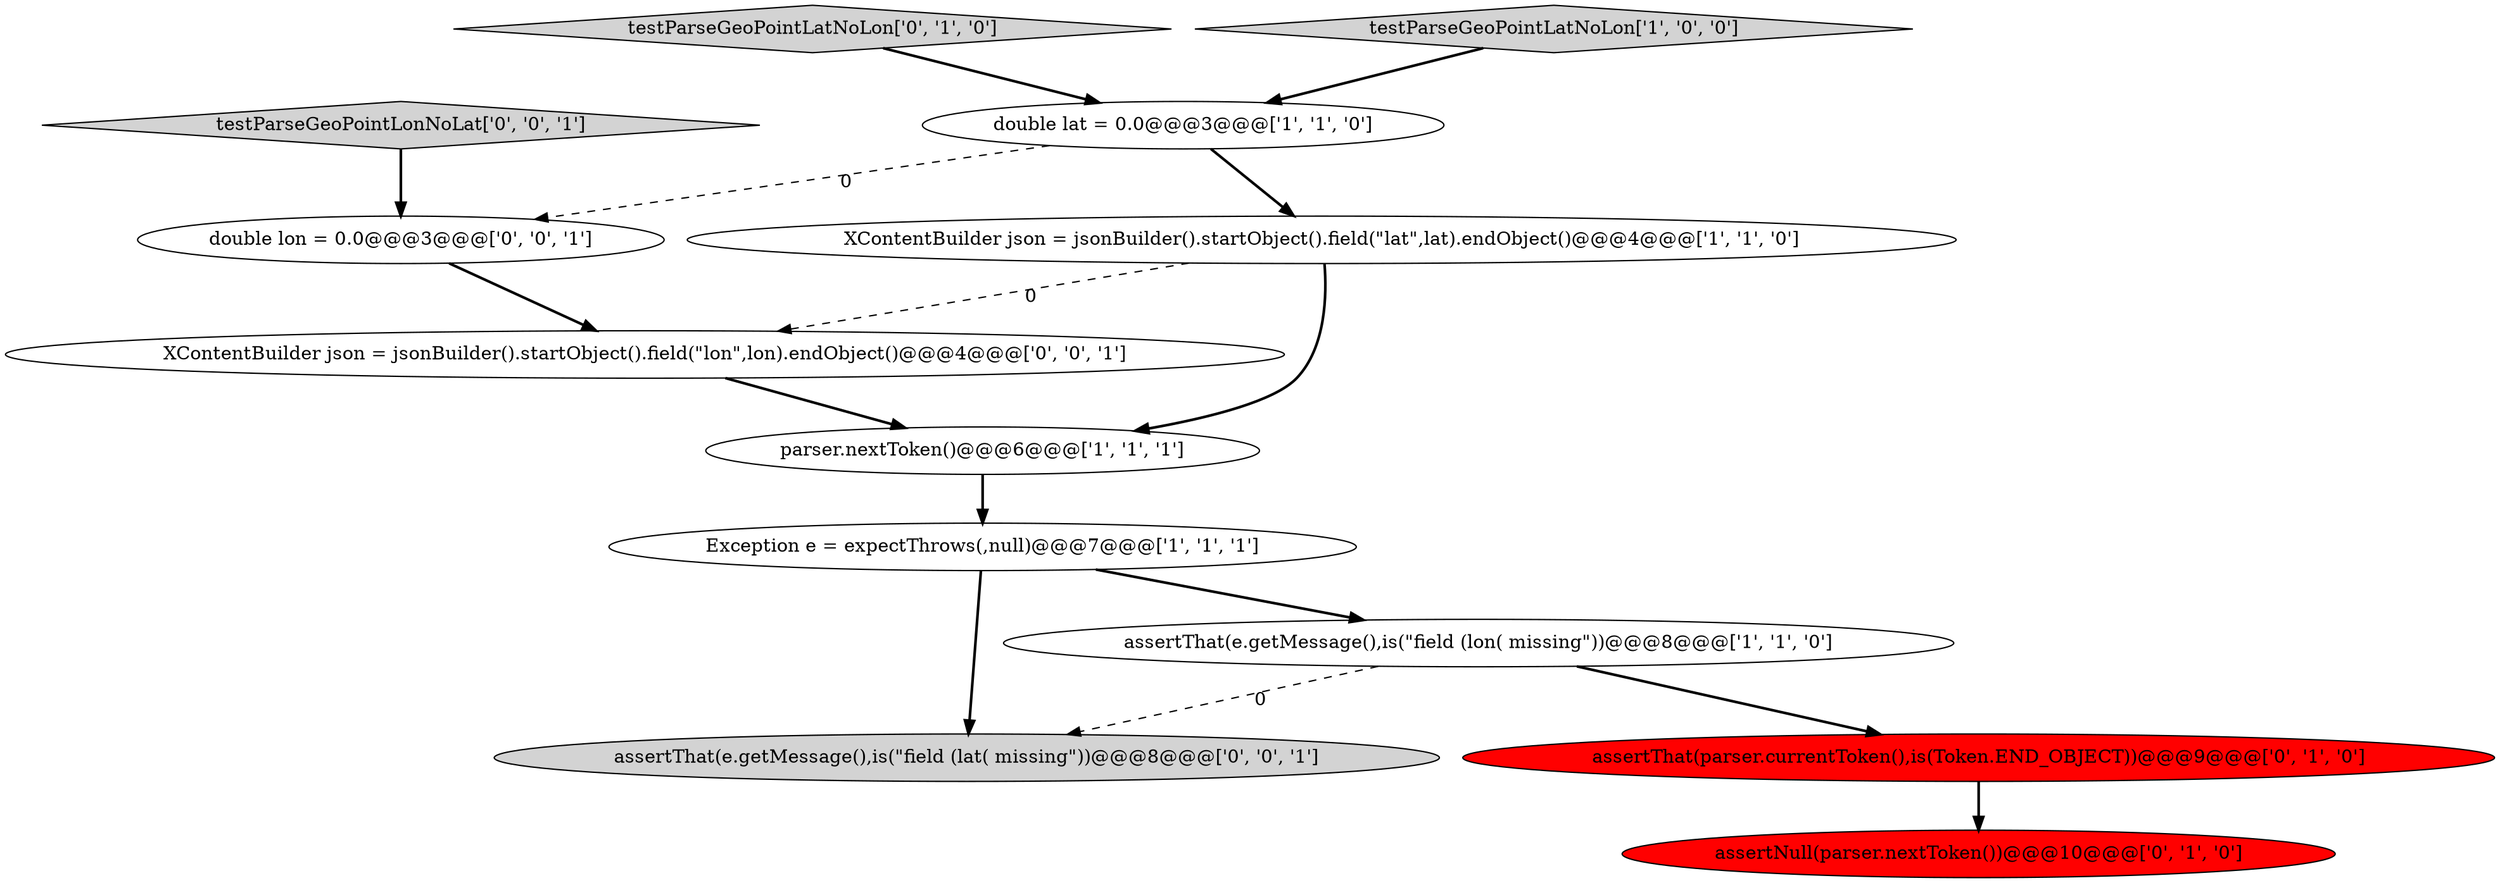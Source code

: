 digraph {
1 [style = filled, label = "XContentBuilder json = jsonBuilder().startObject().field(\"lat\",lat).endObject()@@@4@@@['1', '1', '0']", fillcolor = white, shape = ellipse image = "AAA0AAABBB1BBB"];
3 [style = filled, label = "parser.nextToken()@@@6@@@['1', '1', '1']", fillcolor = white, shape = ellipse image = "AAA0AAABBB1BBB"];
7 [style = filled, label = "assertThat(parser.currentToken(),is(Token.END_OBJECT))@@@9@@@['0', '1', '0']", fillcolor = red, shape = ellipse image = "AAA1AAABBB2BBB"];
12 [style = filled, label = "assertThat(e.getMessage(),is(\"field (lat( missing\"))@@@8@@@['0', '0', '1']", fillcolor = lightgray, shape = ellipse image = "AAA0AAABBB3BBB"];
9 [style = filled, label = "testParseGeoPointLonNoLat['0', '0', '1']", fillcolor = lightgray, shape = diamond image = "AAA0AAABBB3BBB"];
8 [style = filled, label = "testParseGeoPointLatNoLon['0', '1', '0']", fillcolor = lightgray, shape = diamond image = "AAA0AAABBB2BBB"];
5 [style = filled, label = "Exception e = expectThrows(,null)@@@7@@@['1', '1', '1']", fillcolor = white, shape = ellipse image = "AAA0AAABBB1BBB"];
11 [style = filled, label = "double lon = 0.0@@@3@@@['0', '0', '1']", fillcolor = white, shape = ellipse image = "AAA0AAABBB3BBB"];
2 [style = filled, label = "assertThat(e.getMessage(),is(\"field (lon( missing\"))@@@8@@@['1', '1', '0']", fillcolor = white, shape = ellipse image = "AAA0AAABBB1BBB"];
0 [style = filled, label = "testParseGeoPointLatNoLon['1', '0', '0']", fillcolor = lightgray, shape = diamond image = "AAA0AAABBB1BBB"];
10 [style = filled, label = "XContentBuilder json = jsonBuilder().startObject().field(\"lon\",lon).endObject()@@@4@@@['0', '0', '1']", fillcolor = white, shape = ellipse image = "AAA0AAABBB3BBB"];
6 [style = filled, label = "assertNull(parser.nextToken())@@@10@@@['0', '1', '0']", fillcolor = red, shape = ellipse image = "AAA1AAABBB2BBB"];
4 [style = filled, label = "double lat = 0.0@@@3@@@['1', '1', '0']", fillcolor = white, shape = ellipse image = "AAA0AAABBB1BBB"];
1->3 [style = bold, label=""];
2->12 [style = dashed, label="0"];
10->3 [style = bold, label=""];
5->2 [style = bold, label=""];
3->5 [style = bold, label=""];
4->1 [style = bold, label=""];
2->7 [style = bold, label=""];
8->4 [style = bold, label=""];
9->11 [style = bold, label=""];
4->11 [style = dashed, label="0"];
1->10 [style = dashed, label="0"];
5->12 [style = bold, label=""];
0->4 [style = bold, label=""];
11->10 [style = bold, label=""];
7->6 [style = bold, label=""];
}
